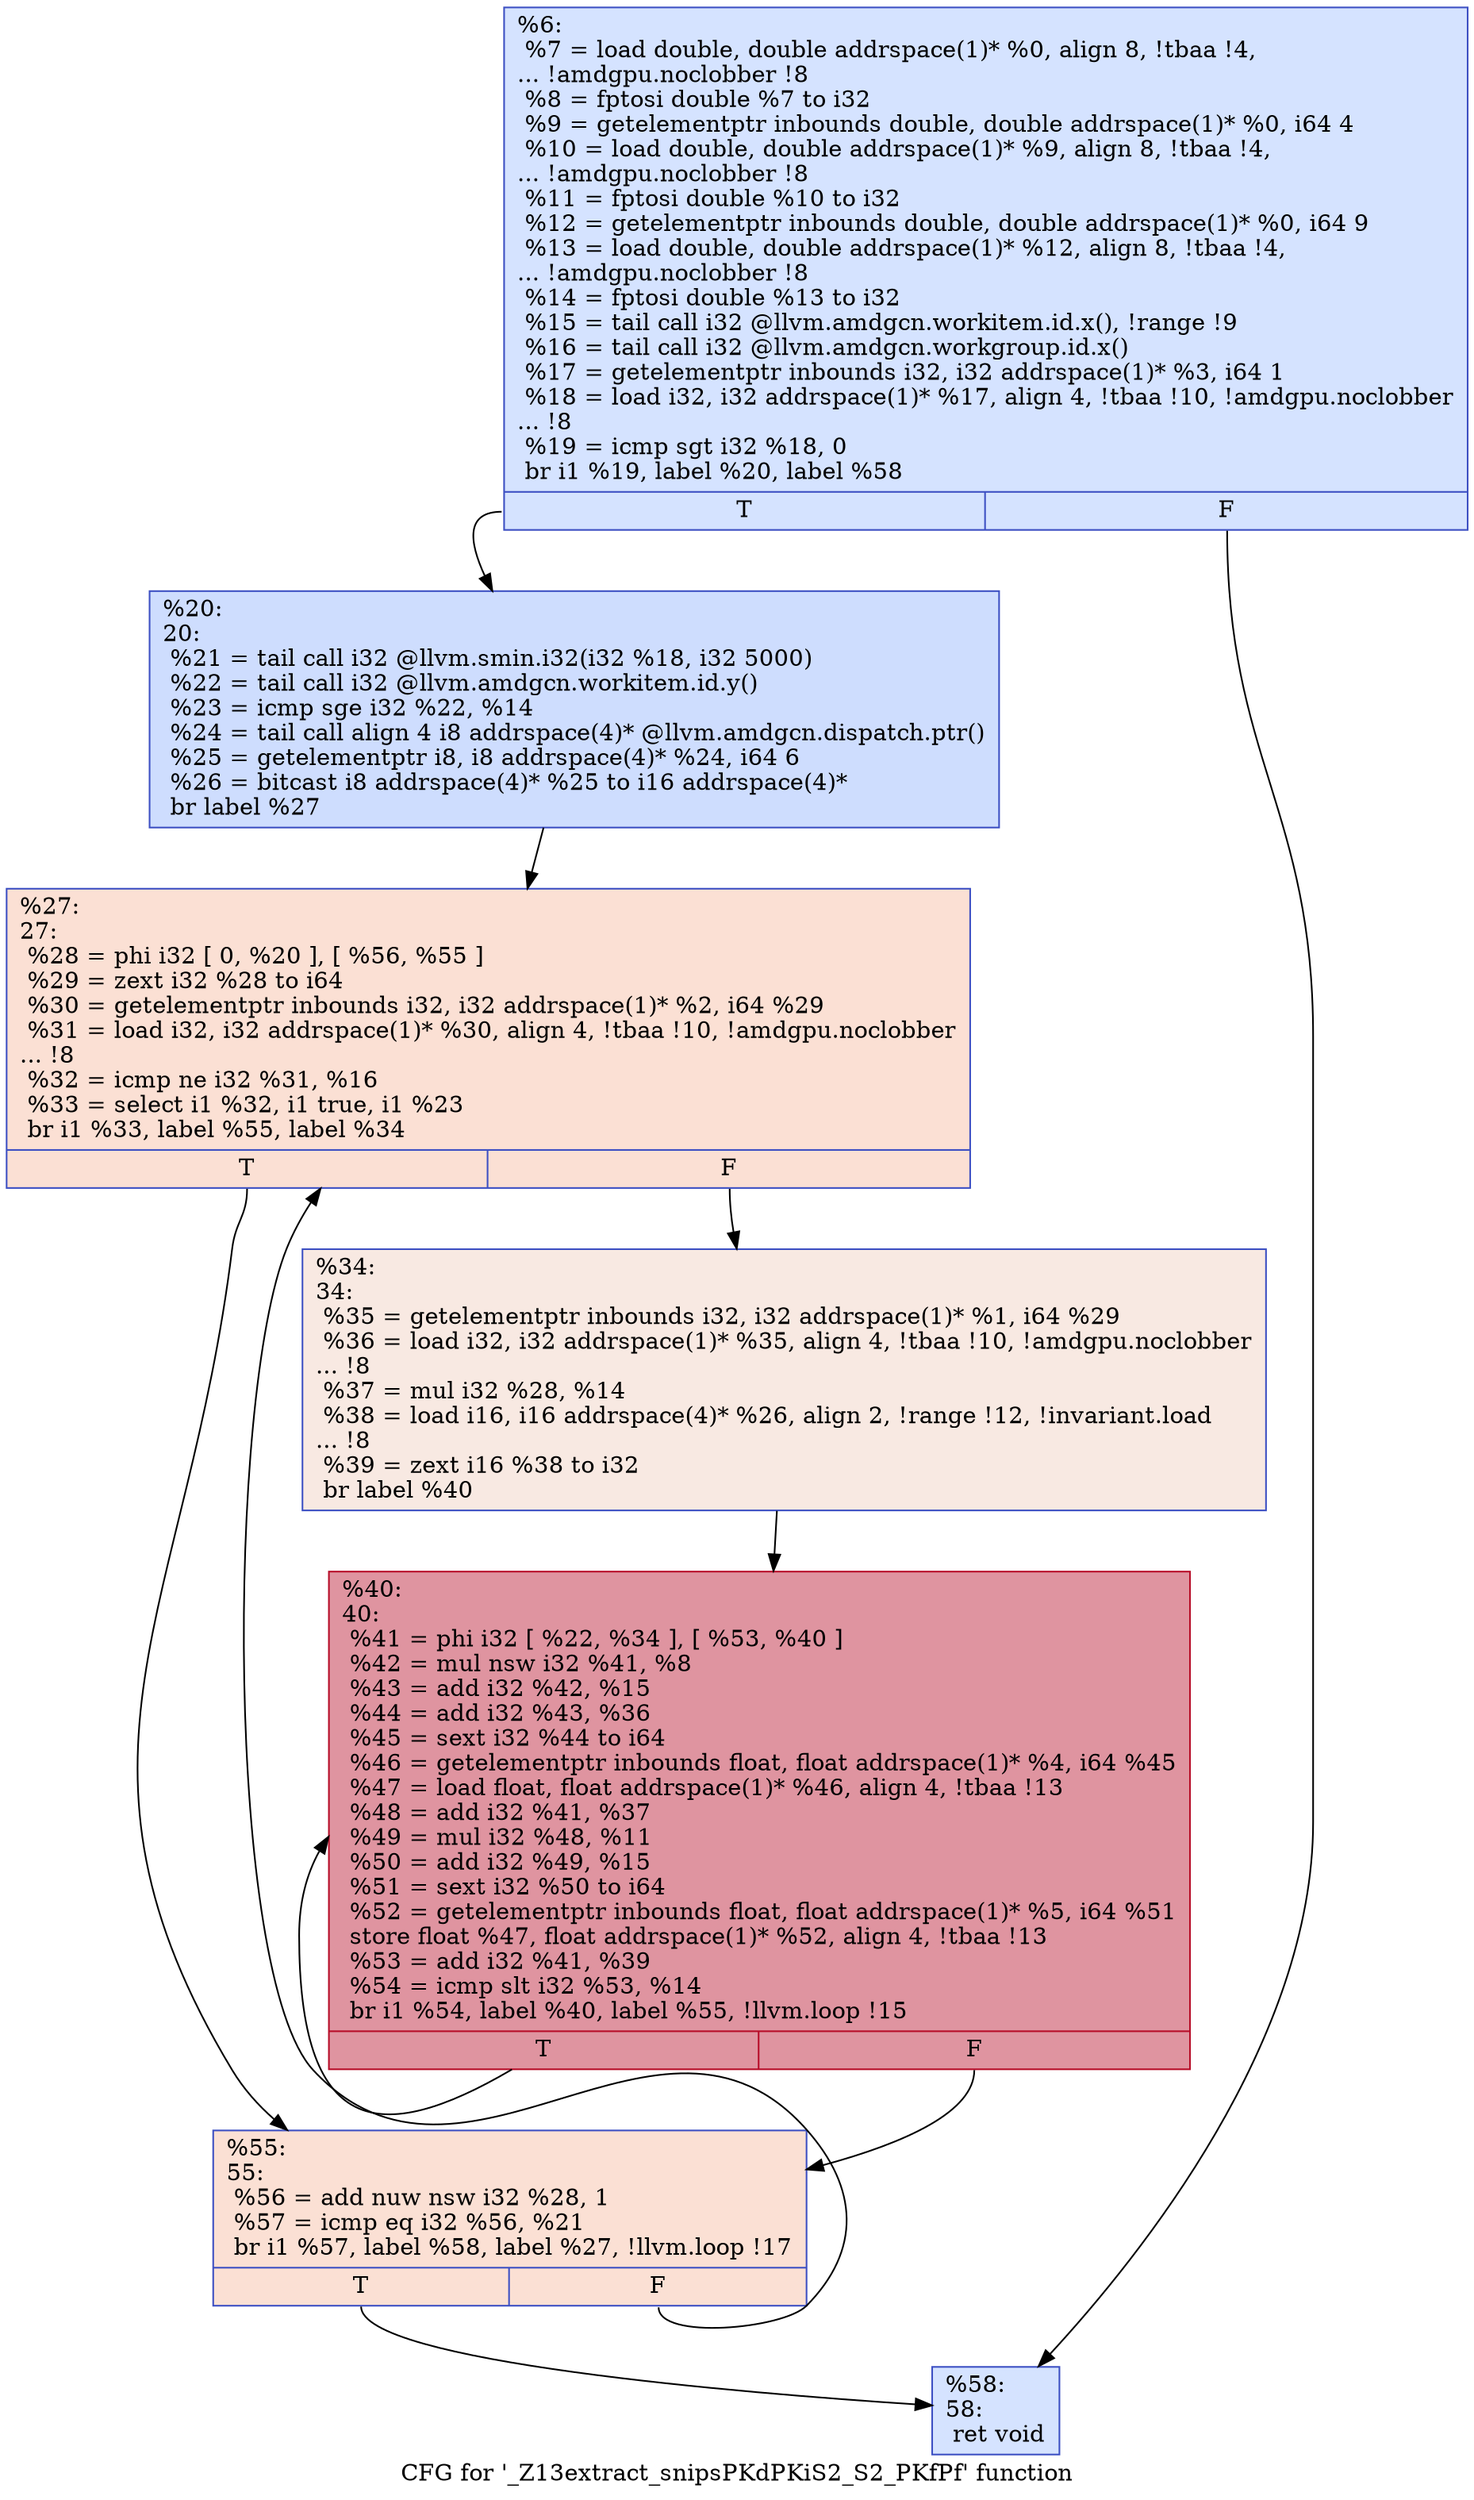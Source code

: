 digraph "CFG for '_Z13extract_snipsPKdPKiS2_S2_PKfPf' function" {
	label="CFG for '_Z13extract_snipsPKdPKiS2_S2_PKfPf' function";

	Node0x453dac0 [shape=record,color="#3d50c3ff", style=filled, fillcolor="#a1c0ff70",label="{%6:\l  %7 = load double, double addrspace(1)* %0, align 8, !tbaa !4,\l... !amdgpu.noclobber !8\l  %8 = fptosi double %7 to i32\l  %9 = getelementptr inbounds double, double addrspace(1)* %0, i64 4\l  %10 = load double, double addrspace(1)* %9, align 8, !tbaa !4,\l... !amdgpu.noclobber !8\l  %11 = fptosi double %10 to i32\l  %12 = getelementptr inbounds double, double addrspace(1)* %0, i64 9\l  %13 = load double, double addrspace(1)* %12, align 8, !tbaa !4,\l... !amdgpu.noclobber !8\l  %14 = fptosi double %13 to i32\l  %15 = tail call i32 @llvm.amdgcn.workitem.id.x(), !range !9\l  %16 = tail call i32 @llvm.amdgcn.workgroup.id.x()\l  %17 = getelementptr inbounds i32, i32 addrspace(1)* %3, i64 1\l  %18 = load i32, i32 addrspace(1)* %17, align 4, !tbaa !10, !amdgpu.noclobber\l... !8\l  %19 = icmp sgt i32 %18, 0\l  br i1 %19, label %20, label %58\l|{<s0>T|<s1>F}}"];
	Node0x453dac0:s0 -> Node0x45408e0;
	Node0x453dac0:s1 -> Node0x4540970;
	Node0x45408e0 [shape=record,color="#3d50c3ff", style=filled, fillcolor="#8fb1fe70",label="{%20:\l20:                                               \l  %21 = tail call i32 @llvm.smin.i32(i32 %18, i32 5000)\l  %22 = tail call i32 @llvm.amdgcn.workitem.id.y()\l  %23 = icmp sge i32 %22, %14\l  %24 = tail call align 4 i8 addrspace(4)* @llvm.amdgcn.dispatch.ptr()\l  %25 = getelementptr i8, i8 addrspace(4)* %24, i64 6\l  %26 = bitcast i8 addrspace(4)* %25 to i16 addrspace(4)*\l  br label %27\l}"];
	Node0x45408e0 -> Node0x4541290;
	Node0x4541290 [shape=record,color="#3d50c3ff", style=filled, fillcolor="#f7b99e70",label="{%27:\l27:                                               \l  %28 = phi i32 [ 0, %20 ], [ %56, %55 ]\l  %29 = zext i32 %28 to i64\l  %30 = getelementptr inbounds i32, i32 addrspace(1)* %2, i64 %29\l  %31 = load i32, i32 addrspace(1)* %30, align 4, !tbaa !10, !amdgpu.noclobber\l... !8\l  %32 = icmp ne i32 %31, %16\l  %33 = select i1 %32, i1 true, i1 %23\l  br i1 %33, label %55, label %34\l|{<s0>T|<s1>F}}"];
	Node0x4541290:s0 -> Node0x45413c0;
	Node0x4541290:s1 -> Node0x4540520;
	Node0x4540520 [shape=record,color="#3d50c3ff", style=filled, fillcolor="#efcebd70",label="{%34:\l34:                                               \l  %35 = getelementptr inbounds i32, i32 addrspace(1)* %1, i64 %29\l  %36 = load i32, i32 addrspace(1)* %35, align 4, !tbaa !10, !amdgpu.noclobber\l... !8\l  %37 = mul i32 %28, %14\l  %38 = load i16, i16 addrspace(4)* %26, align 2, !range !12, !invariant.load\l... !8\l  %39 = zext i16 %38 to i32\l  br label %40\l}"];
	Node0x4540520 -> Node0x4542500;
	Node0x4542500 [shape=record,color="#b70d28ff", style=filled, fillcolor="#b70d2870",label="{%40:\l40:                                               \l  %41 = phi i32 [ %22, %34 ], [ %53, %40 ]\l  %42 = mul nsw i32 %41, %8\l  %43 = add i32 %42, %15\l  %44 = add i32 %43, %36\l  %45 = sext i32 %44 to i64\l  %46 = getelementptr inbounds float, float addrspace(1)* %4, i64 %45\l  %47 = load float, float addrspace(1)* %46, align 4, !tbaa !13\l  %48 = add i32 %41, %37\l  %49 = mul i32 %48, %11\l  %50 = add i32 %49, %15\l  %51 = sext i32 %50 to i64\l  %52 = getelementptr inbounds float, float addrspace(1)* %5, i64 %51\l  store float %47, float addrspace(1)* %52, align 4, !tbaa !13\l  %53 = add i32 %41, %39\l  %54 = icmp slt i32 %53, %14\l  br i1 %54, label %40, label %55, !llvm.loop !15\l|{<s0>T|<s1>F}}"];
	Node0x4542500:s0 -> Node0x4542500;
	Node0x4542500:s1 -> Node0x45413c0;
	Node0x45413c0 [shape=record,color="#3d50c3ff", style=filled, fillcolor="#f7b99e70",label="{%55:\l55:                                               \l  %56 = add nuw nsw i32 %28, 1\l  %57 = icmp eq i32 %56, %21\l  br i1 %57, label %58, label %27, !llvm.loop !17\l|{<s0>T|<s1>F}}"];
	Node0x45413c0:s0 -> Node0x4540970;
	Node0x45413c0:s1 -> Node0x4541290;
	Node0x4540970 [shape=record,color="#3d50c3ff", style=filled, fillcolor="#a1c0ff70",label="{%58:\l58:                                               \l  ret void\l}"];
}
